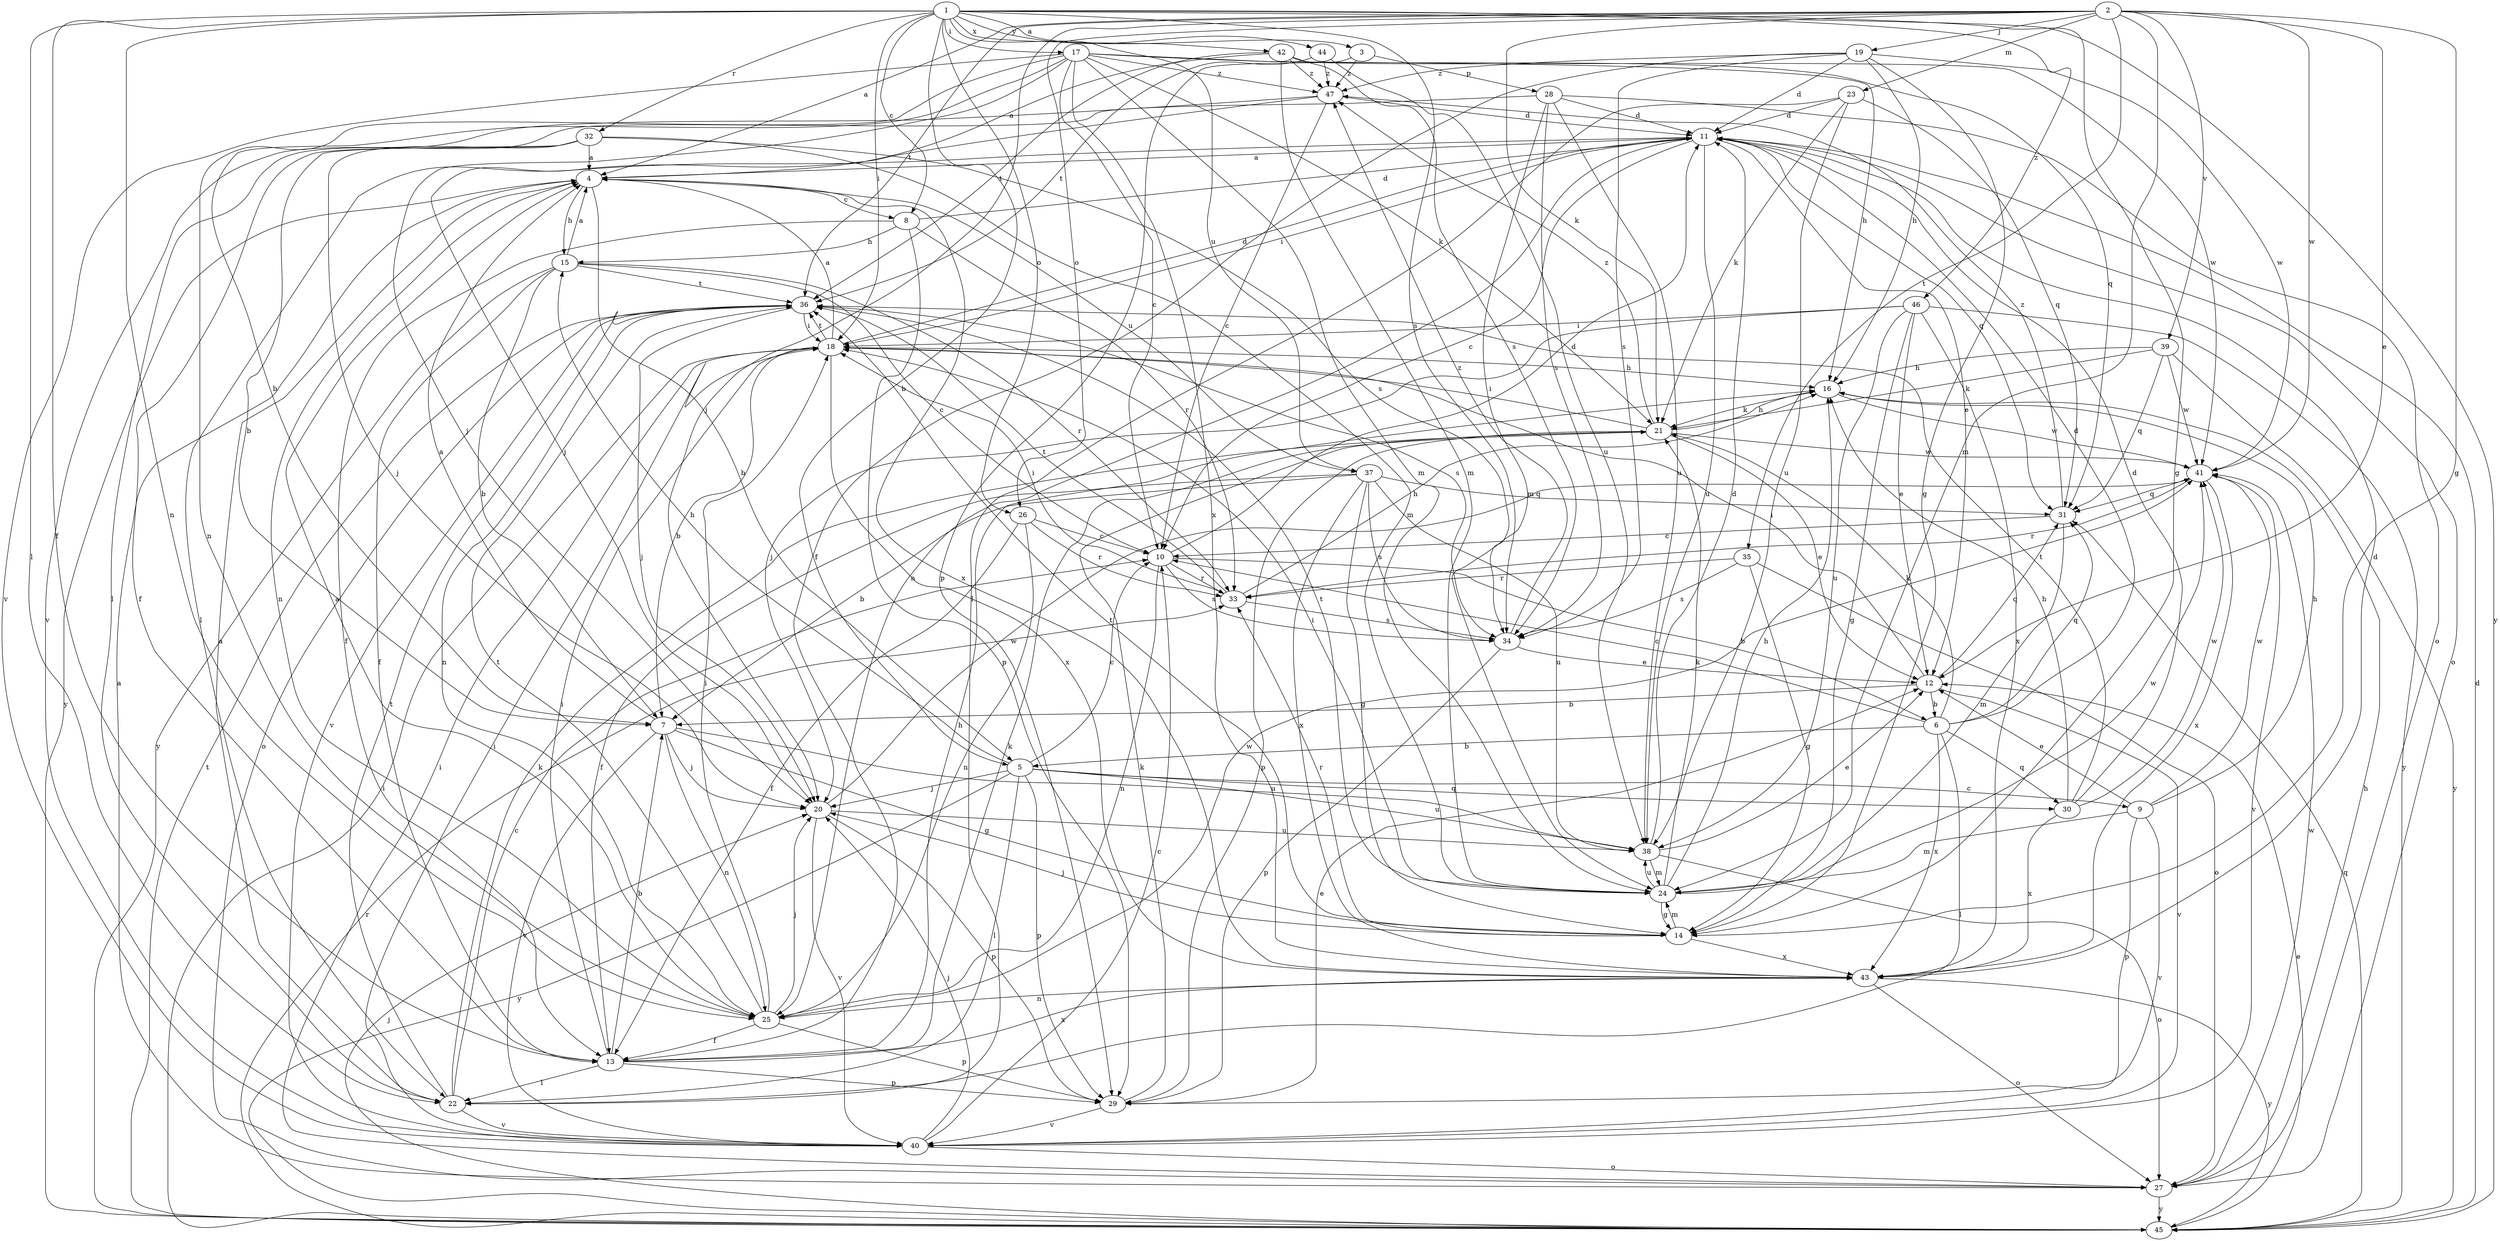 strict digraph  {
	1 -> 3 [label=a];
	2 -> 4 [label=a];
	7 -> 4 [label=a];
	11 -> 4 [label=a];
	15 -> 4 [label=a];
	18 -> 4 [label=a];
	22 -> 4 [label=a];
	25 -> 4 [label=a];
	27 -> 4 [label=a];
	32 -> 4 [label=a];
	42 -> 4 [label=a];
	1 -> 5 [label=b];
	4 -> 5 [label=b];
	6 -> 5 [label=b];
	10 -> 6 [label=b];
	12 -> 6 [label=b];
	12 -> 7 [label=b];
	13 -> 7 [label=b];
	15 -> 7 [label=b];
	17 -> 7 [label=b];
	18 -> 7 [label=b];
	32 -> 7 [label=b];
	37 -> 7 [label=b];
	1 -> 8 [label=c];
	4 -> 8 [label=c];
	5 -> 9 [label=c];
	5 -> 10 [label=c];
	6 -> 10 [label=c];
	11 -> 10 [label=c];
	15 -> 10 [label=c];
	17 -> 10 [label=c];
	22 -> 10 [label=c];
	26 -> 10 [label=c];
	31 -> 10 [label=c];
	40 -> 10 [label=c];
	47 -> 10 [label=c];
	6 -> 11 [label=d];
	8 -> 11 [label=d];
	10 -> 11 [label=d];
	18 -> 11 [label=d];
	19 -> 11 [label=d];
	23 -> 11 [label=d];
	28 -> 11 [label=d];
	30 -> 11 [label=d];
	38 -> 11 [label=d];
	43 -> 11 [label=d];
	45 -> 11 [label=d];
	47 -> 11 [label=d];
	2 -> 12 [label=e];
	9 -> 12 [label=e];
	11 -> 12 [label=e];
	21 -> 12 [label=e];
	29 -> 12 [label=e];
	34 -> 12 [label=e];
	38 -> 12 [label=e];
	45 -> 12 [label=e];
	46 -> 12 [label=e];
	1 -> 13 [label=f];
	8 -> 13 [label=f];
	15 -> 13 [label=f];
	19 -> 13 [label=f];
	25 -> 13 [label=f];
	26 -> 13 [label=f];
	32 -> 13 [label=f];
	37 -> 13 [label=f];
	1 -> 14 [label=g];
	2 -> 14 [label=g];
	7 -> 14 [label=g];
	19 -> 14 [label=g];
	24 -> 14 [label=g];
	35 -> 14 [label=g];
	37 -> 14 [label=g];
	46 -> 14 [label=g];
	4 -> 15 [label=h];
	5 -> 15 [label=h];
	8 -> 15 [label=h];
	9 -> 16 [label=h];
	13 -> 16 [label=h];
	17 -> 16 [label=h];
	18 -> 16 [label=h];
	19 -> 16 [label=h];
	21 -> 16 [label=h];
	24 -> 16 [label=h];
	27 -> 16 [label=h];
	30 -> 16 [label=h];
	33 -> 16 [label=h];
	39 -> 16 [label=h];
	1 -> 17 [label=i];
	1 -> 18 [label=i];
	11 -> 18 [label=i];
	12 -> 18 [label=i];
	13 -> 18 [label=i];
	21 -> 18 [label=i];
	24 -> 18 [label=i];
	25 -> 18 [label=i];
	27 -> 18 [label=i];
	33 -> 18 [label=i];
	36 -> 18 [label=i];
	40 -> 18 [label=i];
	45 -> 18 [label=i];
	46 -> 18 [label=i];
	2 -> 19 [label=j];
	2 -> 20 [label=j];
	5 -> 20 [label=j];
	7 -> 20 [label=j];
	14 -> 20 [label=j];
	17 -> 20 [label=j];
	25 -> 20 [label=j];
	32 -> 20 [label=j];
	36 -> 20 [label=j];
	40 -> 20 [label=j];
	45 -> 20 [label=j];
	46 -> 20 [label=j];
	47 -> 20 [label=j];
	2 -> 21 [label=k];
	6 -> 21 [label=k];
	13 -> 21 [label=k];
	16 -> 21 [label=k];
	17 -> 21 [label=k];
	22 -> 21 [label=k];
	23 -> 21 [label=k];
	24 -> 21 [label=k];
	29 -> 21 [label=k];
	39 -> 21 [label=k];
	1 -> 22 [label=l];
	5 -> 22 [label=l];
	6 -> 22 [label=l];
	11 -> 22 [label=l];
	13 -> 22 [label=l];
	23 -> 22 [label=l];
	28 -> 22 [label=l];
	2 -> 23 [label=m];
	2 -> 24 [label=m];
	9 -> 24 [label=m];
	14 -> 24 [label=m];
	17 -> 24 [label=m];
	28 -> 24 [label=m];
	31 -> 24 [label=m];
	32 -> 24 [label=m];
	38 -> 24 [label=m];
	42 -> 24 [label=m];
	1 -> 25 [label=n];
	4 -> 25 [label=n];
	7 -> 25 [label=n];
	10 -> 25 [label=n];
	11 -> 25 [label=n];
	17 -> 25 [label=n];
	26 -> 25 [label=n];
	36 -> 25 [label=n];
	43 -> 25 [label=n];
	1 -> 26 [label=o];
	2 -> 26 [label=o];
	11 -> 27 [label=o];
	28 -> 27 [label=o];
	35 -> 27 [label=o];
	36 -> 27 [label=o];
	38 -> 27 [label=o];
	40 -> 27 [label=o];
	43 -> 27 [label=o];
	3 -> 28 [label=p];
	3 -> 29 [label=p];
	5 -> 29 [label=p];
	8 -> 29 [label=p];
	9 -> 29 [label=p];
	13 -> 29 [label=p];
	20 -> 29 [label=p];
	21 -> 29 [label=p];
	25 -> 29 [label=p];
	34 -> 29 [label=p];
	5 -> 30 [label=q];
	6 -> 30 [label=q];
	6 -> 31 [label=q];
	11 -> 31 [label=q];
	12 -> 31 [label=q];
	17 -> 31 [label=q];
	23 -> 31 [label=q];
	37 -> 31 [label=q];
	39 -> 31 [label=q];
	41 -> 31 [label=q];
	45 -> 31 [label=q];
	1 -> 32 [label=r];
	8 -> 33 [label=r];
	10 -> 33 [label=r];
	14 -> 33 [label=r];
	15 -> 33 [label=r];
	26 -> 33 [label=r];
	35 -> 33 [label=r];
	41 -> 33 [label=r];
	45 -> 33 [label=r];
	1 -> 34 [label=s];
	10 -> 34 [label=s];
	19 -> 34 [label=s];
	28 -> 34 [label=s];
	32 -> 34 [label=s];
	33 -> 34 [label=s];
	35 -> 34 [label=s];
	36 -> 34 [label=s];
	37 -> 34 [label=s];
	42 -> 34 [label=s];
	2 -> 35 [label=t];
	2 -> 36 [label=t];
	14 -> 36 [label=t];
	15 -> 36 [label=t];
	18 -> 36 [label=t];
	22 -> 36 [label=t];
	24 -> 36 [label=t];
	25 -> 36 [label=t];
	30 -> 36 [label=t];
	33 -> 36 [label=t];
	42 -> 36 [label=t];
	44 -> 36 [label=t];
	45 -> 36 [label=t];
	1 -> 37 [label=u];
	4 -> 37 [label=u];
	5 -> 38 [label=u];
	7 -> 38 [label=u];
	11 -> 38 [label=u];
	20 -> 38 [label=u];
	23 -> 38 [label=u];
	24 -> 38 [label=u];
	28 -> 38 [label=u];
	37 -> 38 [label=u];
	44 -> 38 [label=u];
	46 -> 38 [label=u];
	2 -> 39 [label=v];
	7 -> 40 [label=v];
	9 -> 40 [label=v];
	12 -> 40 [label=v];
	17 -> 40 [label=v];
	20 -> 40 [label=v];
	22 -> 40 [label=v];
	29 -> 40 [label=v];
	36 -> 40 [label=v];
	41 -> 40 [label=v];
	47 -> 40 [label=v];
	2 -> 41 [label=w];
	9 -> 41 [label=w];
	16 -> 41 [label=w];
	19 -> 41 [label=w];
	20 -> 41 [label=w];
	21 -> 41 [label=w];
	24 -> 41 [label=w];
	25 -> 41 [label=w];
	27 -> 41 [label=w];
	30 -> 41 [label=w];
	39 -> 41 [label=w];
	42 -> 41 [label=w];
	1 -> 42 [label=x];
	4 -> 43 [label=x];
	6 -> 43 [label=x];
	13 -> 43 [label=x];
	14 -> 43 [label=x];
	17 -> 43 [label=x];
	18 -> 43 [label=x];
	30 -> 43 [label=x];
	37 -> 43 [label=x];
	41 -> 43 [label=x];
	46 -> 43 [label=x];
	1 -> 44 [label=y];
	1 -> 45 [label=y];
	4 -> 45 [label=y];
	5 -> 45 [label=y];
	15 -> 45 [label=y];
	27 -> 45 [label=y];
	39 -> 45 [label=y];
	43 -> 45 [label=y];
	46 -> 45 [label=y];
	1 -> 46 [label=z];
	3 -> 47 [label=z];
	17 -> 47 [label=z];
	19 -> 47 [label=z];
	21 -> 47 [label=z];
	31 -> 47 [label=z];
	34 -> 47 [label=z];
	42 -> 47 [label=z];
	44 -> 47 [label=z];
}
